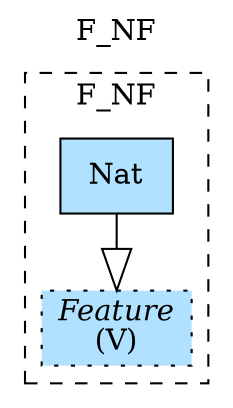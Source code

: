 digraph {graph[label=F_NF,labelloc=tl,labelfontsize=12];
subgraph cluster_F_NF{style=dashed;label=F_NF;
"Nat"[shape=record,fillcolor=lightskyblue1,style = filled,label="Nat"];
"Feature"[shape=record,fillcolor=lightskyblue1,style ="filled,dotted",label=<{<I>Feature</I><br/>(V)}>];

"Nat"->"Feature"[arrowhead=onormal,arrowsize=2.0];

}
}